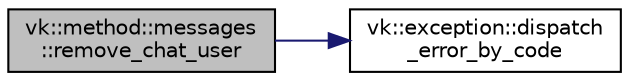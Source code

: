 digraph "vk::method::messages::remove_chat_user"
{
 // LATEX_PDF_SIZE
  edge [fontname="Helvetica",fontsize="10",labelfontname="Helvetica",labelfontsize="10"];
  node [fontname="Helvetica",fontsize="10",shape=record];
  rankdir="LR";
  Node1 [label="vk::method::messages\l::remove_chat_user",height=0.2,width=0.4,color="black", fillcolor="grey75", style="filled", fontcolor="black",tooltip=" "];
  Node1 -> Node2 [color="midnightblue",fontsize="10",style="solid",fontname="Helvetica"];
  Node2 [label="vk::exception::dispatch\l_error_by_code",height=0.2,width=0.4,color="black", fillcolor="white", style="filled",URL="$namespacevk_1_1exception.html#a79483bc670bb28e720174ad7a5898541",tooltip=" "];
}
